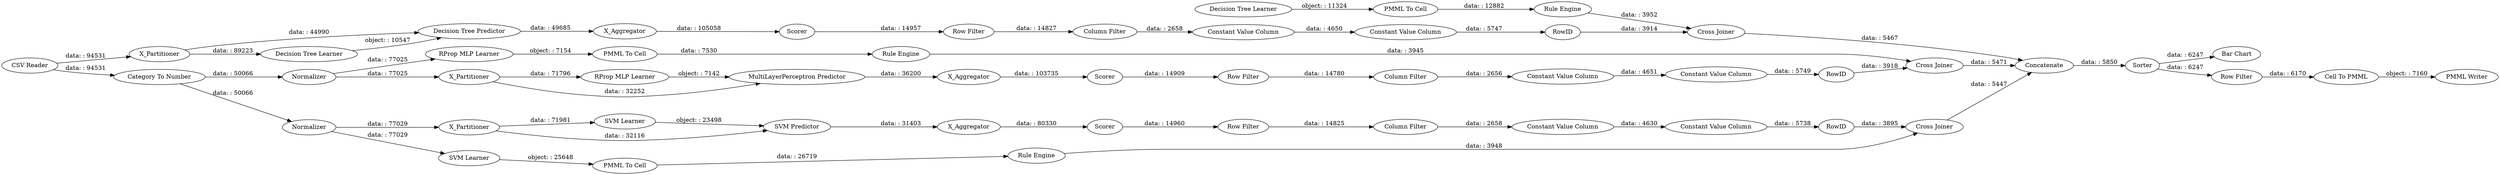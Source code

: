 digraph {
	"296948528605577018_22" [label="PMML To Cell"]
	"6720417423119137047_60" [label=Concatenate]
	"4747152301185188906_34" [label="Rule Engine"]
	"296948528605577018_35" [label="RProp MLP Learner"]
	"-7339992664137899612_31" [label="SVM Learner"]
	"-8397565038774476496_292" [label="Constant Value Column"]
	"5543550895369642595_35" [label="Rule Engine"]
	"6184372931288114847_7" [label=X_Aggregator]
	"-7339992664137899612_2" [label=X_Partitioner]
	"-3085937430159751052_39" [label=Normalizer]
	"7004689763156973400_9" [label="Row Filter"]
	"6184372931288114847_38" [label="Cross Joiner"]
	"-4932794962217525178_292" [label="Constant Value Column"]
	"-8397565038774476496_290" [label="Constant Value Column"]
	"7004689763156973400_293" [label=RowID]
	"-8397565038774476496_293" [label=RowID]
	"-7339992664137899612_32" [label="SVM Predictor"]
	"-7339992664137899612_39" [label="Cross Joiner"]
	"4747152301185188906_33" [label="Decision Tree Learner"]
	"6720417423119137047_61" [label="PMML Writer"]
	"6184372931288114847_2" [label=X_Partitioner]
	"-4932794962217525178_293" [label=RowID]
	"6184372931288114847_32" [label="Decision Tree Predictor"]
	"6720417423119137047_58" [label="Category To Number"]
	"-7339992664137899612_41" [label=Scorer]
	"-4932794962217525178_290" [label="Constant Value Column"]
	"-8397565038774476496_9" [label="Row Filter"]
	"6720417423119137047_54" [label="Cell To PMML"]
	"-3085937430159751052_40" [label=Scorer]
	"-4932794962217525178_9" [label="Row Filter"]
	"-7339992664137899612_7" [label=X_Aggregator]
	"6720417423119137047_62" [label="CSV Reader"]
	"4747152301185188906_28" [label="PMML To Cell"]
	"6720417423119137047_59" [label="Bar Chart"]
	"-3085937430159751052_38" [label="Cross Joiner"]
	"-3085937430159751052_2" [label=X_Partitioner]
	"-8397565038774476496_294" [label="Column Filter"]
	"6184372931288114847_31" [label="Decision Tree Learner"]
	"6184372931288114847_39" [label=Scorer]
	"5543550895369642595_33" [label="SVM Learner"]
	"-3085937430159751052_31" [label="RProp MLP Learner"]
	"-3085937430159751052_7" [label=X_Aggregator]
	"-3085937430159751052_32" [label="MultiLayerPerceptron Predictor"]
	"-7339992664137899612_40" [label=Normalizer]
	"5543550895369642595_34" [label="PMML To Cell"]
	"7004689763156973400_292" [label="Constant Value Column"]
	"6720417423119137047_52" [label=Sorter]
	"7004689763156973400_294" [label="Column Filter"]
	"7004689763156973400_290" [label="Constant Value Column"]
	"6720417423119137047_53" [label="Row Filter"]
	"-4932794962217525178_294" [label="Column Filter"]
	"296948528605577018_34" [label="Rule Engine"]
	"5543550895369642595_35" -> "-7339992664137899612_39" [label="data: : 3948"]
	"-4932794962217525178_292" -> "-4932794962217525178_293" [label="data: : 5747"]
	"6184372931288114847_2" -> "6184372931288114847_32" [label="data: : 44990"]
	"296948528605577018_35" -> "296948528605577018_22" [label="object: : 7154"]
	"6720417423119137047_58" -> "-3085937430159751052_39" [label="data: : 50066"]
	"-4932794962217525178_294" -> "-4932794962217525178_290" [label="data: : 2658"]
	"6184372931288114847_7" -> "6184372931288114847_39" [label="data: : 105058"]
	"6184372931288114847_32" -> "6184372931288114847_7" [label="data: : 49685"]
	"-7339992664137899612_2" -> "-7339992664137899612_31" [label="data: : 71981"]
	"-8397565038774476496_290" -> "-8397565038774476496_292" [label="data: : 4651"]
	"6720417423119137047_62" -> "6720417423119137047_58" [label="data: : 94531"]
	"6720417423119137047_58" -> "-7339992664137899612_40" [label="data: : 50066"]
	"-3085937430159751052_40" -> "-8397565038774476496_9" [label="data: : 14909"]
	"-3085937430159751052_38" -> "6720417423119137047_60" [label="data: : 5471"]
	"6720417423119137047_52" -> "6720417423119137047_59" [label="data: : 6247"]
	"6720417423119137047_60" -> "6720417423119137047_52" [label="data: : 5850"]
	"-4932794962217525178_293" -> "6184372931288114847_38" [label="data: : 3914"]
	"-4932794962217525178_9" -> "-4932794962217525178_294" [label="data: : 14827"]
	"-7339992664137899612_31" -> "-7339992664137899612_32" [label="object: : 23498"]
	"-8397565038774476496_294" -> "-8397565038774476496_290" [label="data: : 2656"]
	"-3085937430159751052_39" -> "296948528605577018_35" [label="data: : 77025"]
	"-7339992664137899612_32" -> "-7339992664137899612_7" [label="data: : 31403"]
	"-4932794962217525178_290" -> "-4932794962217525178_292" [label="data: : 4650"]
	"-7339992664137899612_39" -> "6720417423119137047_60" [label="data: : 5447"]
	"6720417423119137047_53" -> "6720417423119137047_54" [label="data: : 6170"]
	"6720417423119137047_54" -> "6720417423119137047_61" [label="object: : 7160"]
	"4747152301185188906_28" -> "4747152301185188906_34" [label="data: : 12882"]
	"-7339992664137899612_7" -> "-7339992664137899612_41" [label="data: : 80330"]
	"4747152301185188906_33" -> "4747152301185188906_28" [label="object: : 11324"]
	"-7339992664137899612_2" -> "-7339992664137899612_32" [label="data: : 32116"]
	"7004689763156973400_290" -> "7004689763156973400_292" [label="data: : 4630"]
	"-8397565038774476496_292" -> "-8397565038774476496_293" [label="data: : 5749"]
	"296948528605577018_22" -> "296948528605577018_34" [label="data: : 7530"]
	"-3085937430159751052_31" -> "-3085937430159751052_32" [label="object: : 7142"]
	"7004689763156973400_9" -> "7004689763156973400_294" [label="data: : 14825"]
	"5543550895369642595_34" -> "5543550895369642595_35" [label="data: : 26719"]
	"-3085937430159751052_2" -> "-3085937430159751052_32" [label="data: : 32252"]
	"7004689763156973400_292" -> "7004689763156973400_293" [label="data: : 5738"]
	"-8397565038774476496_9" -> "-8397565038774476496_294" [label="data: : 14780"]
	"6720417423119137047_52" -> "6720417423119137047_53" [label="data: : 6247"]
	"6720417423119137047_62" -> "6184372931288114847_2" [label="data: : 94531"]
	"296948528605577018_34" -> "-3085937430159751052_38" [label="data: : 3945"]
	"7004689763156973400_294" -> "7004689763156973400_290" [label="data: : 2658"]
	"6184372931288114847_39" -> "-4932794962217525178_9" [label="data: : 14957"]
	"6184372931288114847_2" -> "6184372931288114847_31" [label="data: : 89223"]
	"-7339992664137899612_40" -> "-7339992664137899612_2" [label="data: : 77029"]
	"-3085937430159751052_7" -> "-3085937430159751052_40" [label="data: : 103735"]
	"-3085937430159751052_39" -> "-3085937430159751052_2" [label="data: : 77025"]
	"6184372931288114847_31" -> "6184372931288114847_32" [label="object: : 10547"]
	"4747152301185188906_34" -> "6184372931288114847_38" [label="data: : 3952"]
	"-7339992664137899612_40" -> "5543550895369642595_33" [label="data: : 77029"]
	"-3085937430159751052_32" -> "-3085937430159751052_7" [label="data: : 36200"]
	"-8397565038774476496_293" -> "-3085937430159751052_38" [label="data: : 3918"]
	"-7339992664137899612_41" -> "7004689763156973400_9" [label="data: : 14960"]
	"6184372931288114847_38" -> "6720417423119137047_60" [label="data: : 5467"]
	"-3085937430159751052_2" -> "-3085937430159751052_31" [label="data: : 71796"]
	"7004689763156973400_293" -> "-7339992664137899612_39" [label="data: : 3895"]
	"5543550895369642595_33" -> "5543550895369642595_34" [label="object: : 25648"]
	rankdir=LR
}
